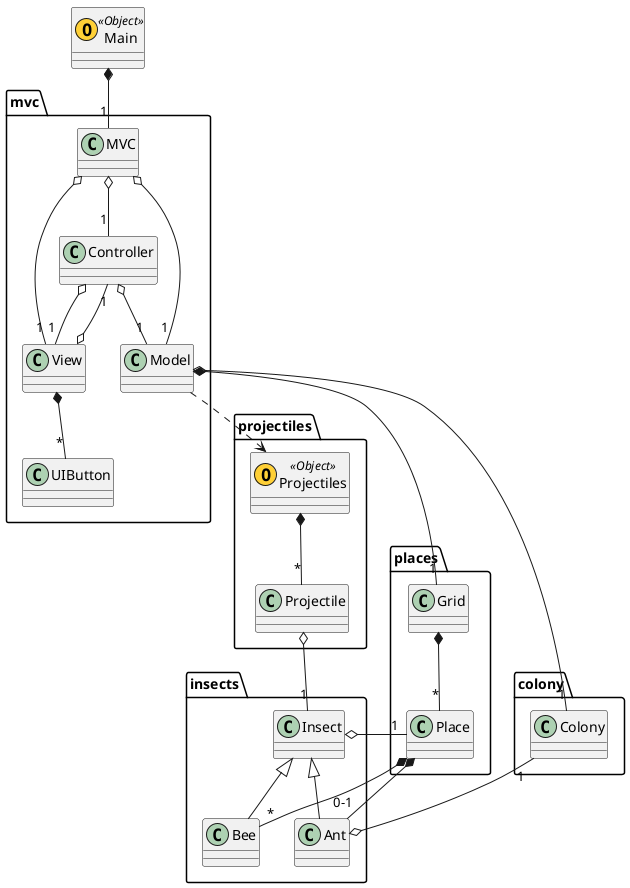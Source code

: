 @startuml

class Main << (O,#FFD036) Object >>
package projectiles {
class Projectiles << (O,#FFD036) Object >>
class Projectile
}
package places {
class Grid
class Place
}
package mvc {
class MVC
class Model
class Controller
class View
class UIButton
}
package insects {
class Insect
class Ant
class Bee
}
package colony {
class Colony
}

Main *-- "1" MVC
MVC o-- "1" Model
MVC o-- "1" Controller
MVC o-- "1" View
Controller o-- "1" Model
Controller o-- "1" View
View o-- "1" Controller
View *-- "*" UIButton

Model o-- "1" Colony
Model *-- "1" Grid
Model ..> Projectiles

Grid *-- "*" Place
Place *-- "0-1" Ant
Place *-- "*" Bee

Insect o-- "1" Place
Ant o-up- "1" Colony

Insect <|-- Ant
Insect <|-- Bee

Projectiles *-- "*" Projectile
Projectile o-- "1" Insect

@enduml

